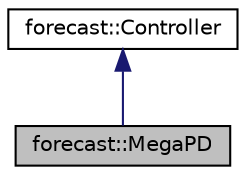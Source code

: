 digraph "forecast::MegaPD"
{
 // LATEX_PDF_SIZE
  edge [fontname="Helvetica",fontsize="10",labelfontname="Helvetica",labelfontsize="10"];
  node [fontname="Helvetica",fontsize="10",shape=record];
  Node1 [label="forecast::MegaPD",height=0.2,width=0.4,color="black", fillcolor="grey75", style="filled", fontcolor="black",tooltip="MegaPD control class."];
  Node2 -> Node1 [dir="back",color="midnightblue",fontsize="10",style="solid",fontname="Helvetica"];
  Node2 [label="forecast::Controller",height=0.2,width=0.4,color="black", fillcolor="white", style="filled",URL="$classforecast_1_1_controller.html",tooltip=" "];
}
